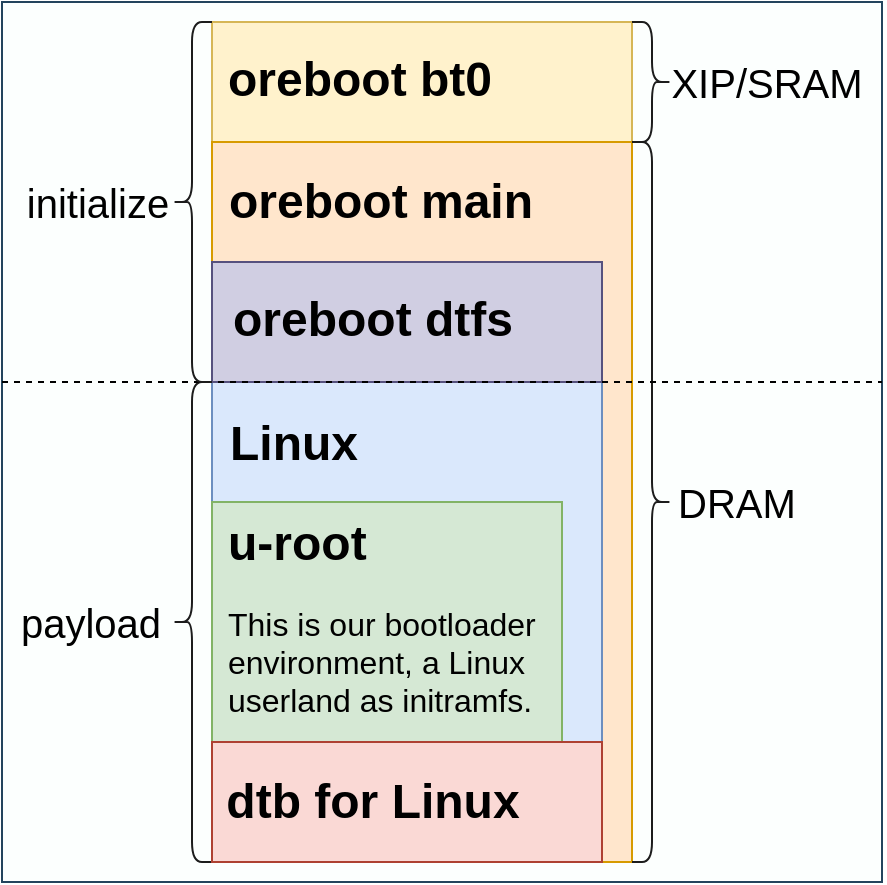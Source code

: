 <mxfile version="22.1.21" type="device">
  <diagram id="5lWKEXr3JgzZcVVuhF66" name="Page-1">
    <mxGraphModel dx="925" dy="541" grid="1" gridSize="10" guides="1" tooltips="1" connect="1" arrows="1" fold="1" page="1" pageScale="1" pageWidth="600" pageHeight="400" math="0" shadow="0">
      <root>
        <mxCell id="0" />
        <mxCell id="1" parent="0" />
        <mxCell id="QHwQKuu1JCrrE1N5jjmt-13" value="_" style="whiteSpace=wrap;html=1;aspect=fixed;fontSize=24;fillColor=#FCFFFE;strokeColor=#23445d;" parent="1" vertex="1">
          <mxGeometry x="100" y="20" width="440" height="440" as="geometry" />
        </mxCell>
        <mxCell id="QHwQKuu1JCrrE1N5jjmt-2" value="" style="rounded=0;whiteSpace=wrap;html=1;fillColor=#fff2cc;strokeColor=#d6b656;" parent="1" vertex="1">
          <mxGeometry x="205" y="30" width="210" height="400" as="geometry" />
        </mxCell>
        <mxCell id="QHwQKuu1JCrrE1N5jjmt-3" value="" style="rounded=0;whiteSpace=wrap;html=1;fillColor=#ffe6cc;strokeColor=#d79b00;" parent="1" vertex="1">
          <mxGeometry x="205" y="90" width="210" height="360" as="geometry" />
        </mxCell>
        <mxCell id="QHwQKuu1JCrrE1N5jjmt-4" value="" style="rounded=0;whiteSpace=wrap;html=1;fillColor=#dae8fc;strokeColor=#6c8ebf;" parent="1" vertex="1">
          <mxGeometry x="205" y="210" width="195" height="180" as="geometry" />
        </mxCell>
        <mxCell id="QHwQKuu1JCrrE1N5jjmt-5" value="" style="rounded=0;whiteSpace=wrap;html=1;fillColor=#d5e8d4;strokeColor=#82b366;" parent="1" vertex="1">
          <mxGeometry x="205" y="270" width="175" height="120" as="geometry" />
        </mxCell>
        <mxCell id="QHwQKuu1JCrrE1N5jjmt-6" value="&lt;h1&gt;u-root&lt;/h1&gt;&lt;div&gt;&lt;font style=&quot;font-size: 16px;&quot;&gt;This is our bootloader environment, a Linux userland as initramfs.&lt;/font&gt;&lt;/div&gt;" style="text;html=1;spacing=5;spacingTop=-20;whiteSpace=wrap;overflow=hidden;rounded=0;fontColor=#000000;" parent="1" vertex="1">
          <mxGeometry x="208" y="271" width="162" height="109" as="geometry" />
        </mxCell>
        <mxCell id="QHwQKuu1JCrrE1N5jjmt-7" value="&lt;font style=&quot;font-size: 24px;&quot;&gt;&lt;b&gt;Linux&lt;/b&gt;&lt;/font&gt;" style="text;html=1;align=center;verticalAlign=middle;whiteSpace=wrap;rounded=0;fontColor=#000000;" parent="1" vertex="1">
          <mxGeometry x="206" y="226" width="80" height="30" as="geometry" />
        </mxCell>
        <mxCell id="QHwQKuu1JCrrE1N5jjmt-8" value="&lt;font style=&quot;font-size: 24px;&quot;&gt;&lt;b&gt;oreboot main&lt;br&gt;&lt;/b&gt;&lt;/font&gt;" style="text;html=1;strokeColor=none;fillColor=none;align=center;verticalAlign=middle;whiteSpace=wrap;rounded=0;fontColor=#000000;" parent="1" vertex="1">
          <mxGeometry x="206" y="105" width="167" height="30" as="geometry" />
        </mxCell>
        <mxCell id="QHwQKuu1JCrrE1N5jjmt-9" value="&lt;font style=&quot;font-size: 24px;&quot;&gt;&lt;b&gt;oreboot bt0&lt;br&gt;&lt;/b&gt;&lt;/font&gt;" style="text;html=1;align=left;verticalAlign=middle;whiteSpace=wrap;rounded=0;fontColor=#000000;" parent="1" vertex="1">
          <mxGeometry x="211" y="44" width="167" height="30" as="geometry" />
        </mxCell>
        <mxCell id="QHwQKuu1JCrrE1N5jjmt-10" value="" style="shape=curlyBracket;whiteSpace=wrap;html=1;rounded=1;fontSize=24;fillColor=#1A1A1A;strokeColor=#1C1C1C;" parent="1" vertex="1">
          <mxGeometry x="185" y="210" width="20" height="240" as="geometry" />
        </mxCell>
        <mxCell id="QHwQKuu1JCrrE1N5jjmt-11" value="payload" style="text;html=1;strokeColor=none;fillColor=none;align=center;verticalAlign=middle;whiteSpace=wrap;rounded=0;fontSize=20;rotation=0;fontColor=#000000;" parent="1" vertex="1">
          <mxGeometry x="104" y="315" width="81" height="30" as="geometry" />
        </mxCell>
        <mxCell id="ACgtkd4QmDNk3ubJpnxe-1" value="" style="rounded=0;whiteSpace=wrap;html=1;fillColor=#d0cee2;strokeColor=#56517e;" parent="1" vertex="1">
          <mxGeometry x="205" y="150" width="195" height="60" as="geometry" />
        </mxCell>
        <mxCell id="ACgtkd4QmDNk3ubJpnxe-2" value="&lt;font style=&quot;font-size: 24px;&quot;&gt;&lt;b&gt;oreboot dtfs&lt;br&gt;&lt;/b&gt;&lt;/font&gt;" style="text;html=1;align=center;verticalAlign=middle;whiteSpace=wrap;rounded=0;fontColor=#000000;" parent="1" vertex="1">
          <mxGeometry x="206" y="164" width="159" height="30" as="geometry" />
        </mxCell>
        <mxCell id="ACgtkd4QmDNk3ubJpnxe-3" value="" style="shape=curlyBracket;whiteSpace=wrap;html=1;rounded=1;flipH=1;fillColor=#1A1A1A;strokeColor=#1C1C1C;" parent="1" vertex="1">
          <mxGeometry x="415" y="90" width="20" height="360" as="geometry" />
        </mxCell>
        <mxCell id="ACgtkd4QmDNk3ubJpnxe-5" value="DRAM" style="text;html=1;strokeColor=none;fillColor=none;align=center;verticalAlign=middle;whiteSpace=wrap;rounded=0;fontSize=20;fontStyle=0;rotation=0;fontColor=#000000;" parent="1" vertex="1">
          <mxGeometry x="435" y="253.75" width="65" height="32.5" as="geometry" />
        </mxCell>
        <mxCell id="ACgtkd4QmDNk3ubJpnxe-7" value="" style="shape=curlyBracket;whiteSpace=wrap;html=1;rounded=1;flipH=1;fontSize=18;fillColor=#1A1A1A;strokeColor=#1C1C1C;" parent="1" vertex="1">
          <mxGeometry x="415" y="30" width="20" height="60" as="geometry" />
        </mxCell>
        <mxCell id="ACgtkd4QmDNk3ubJpnxe-8" value="XIP/SRAM" style="text;html=1;strokeColor=none;fillColor=none;align=center;verticalAlign=middle;whiteSpace=wrap;rounded=0;fontSize=20;rotation=0;fontColor=#000000;" parent="1" vertex="1">
          <mxGeometry x="435" y="42" width="95" height="36" as="geometry" />
        </mxCell>
        <mxCell id="1G0m9fozxYErye_NOQ-Y-1" value="" style="shape=image;verticalLabelPosition=bottom;labelBackgroundColor=default;verticalAlign=top;aspect=fixed;imageAspect=0;image=https://www.linuxboot.org/images/logo.png;" parent="1" vertex="1">
          <mxGeometry x="104" y="217.5" width="84" height="84" as="geometry" />
        </mxCell>
        <mxCell id="1G0m9fozxYErye_NOQ-Y-2" value="" style="shape=image;verticalLabelPosition=bottom;labelBackgroundColor=default;verticalAlign=top;aspect=fixed;imageAspect=0;image=https://github.com/oreboot/oreboot/raw/main/Documentation/img/logo-small.png;" parent="1" vertex="1">
          <mxGeometry x="117.46" y="30" width="67.54" height="77" as="geometry" />
        </mxCell>
        <mxCell id="1G0m9fozxYErye_NOQ-Y-3" value="" style="endArrow=none;dashed=1;html=1;rounded=0;fontSize=20;" parent="1" edge="1">
          <mxGeometry width="50" height="50" relative="1" as="geometry">
            <mxPoint x="100" y="210" as="sourcePoint" />
            <mxPoint x="540" y="210" as="targetPoint" />
          </mxGeometry>
        </mxCell>
        <mxCell id="1G0m9fozxYErye_NOQ-Y-5" value="" style="rounded=0;whiteSpace=wrap;html=1;fillColor=#fad9d5;strokeColor=#ae4132;" parent="1" vertex="1">
          <mxGeometry x="205" y="390" width="195" height="60" as="geometry" />
        </mxCell>
        <mxCell id="1G0m9fozxYErye_NOQ-Y-6" value="&lt;font style=&quot;font-size: 24px;&quot;&gt;&lt;b&gt;dtb for Linux&lt;br&gt;&lt;/b&gt;&lt;/font&gt;" style="text;html=1;strokeColor=none;fillColor=none;align=center;verticalAlign=middle;whiteSpace=wrap;rounded=0;fontColor=#000000;" parent="1" vertex="1">
          <mxGeometry x="206" y="405" width="159" height="30" as="geometry" />
        </mxCell>
        <mxCell id="1G0m9fozxYErye_NOQ-Y-7" value="" style="shape=curlyBracket;whiteSpace=wrap;html=1;rounded=1;fontSize=20;fillColor=#1A1A1A;strokeColor=#1C1C1C;" parent="1" vertex="1">
          <mxGeometry x="185" y="30" width="20" height="180" as="geometry" />
        </mxCell>
        <mxCell id="1G0m9fozxYErye_NOQ-Y-8" value="initialize" style="text;html=1;strokeColor=none;fillColor=none;align=center;verticalAlign=middle;whiteSpace=wrap;rounded=0;fontSize=20;fontColor=#000000;" parent="1" vertex="1">
          <mxGeometry x="108" y="105" width="80" height="30" as="geometry" />
        </mxCell>
        <mxCell id="d5psoZN__Z89esgqziDA-1" value="" style="shape=image;verticalLabelPosition=bottom;labelBackgroundColor=default;verticalAlign=top;aspect=fixed;imageAspect=0;image=https://u-root.org/img/u-root-logo.png;" parent="1" vertex="1">
          <mxGeometry x="105.4" y="345" width="97.94" height="105" as="geometry" />
        </mxCell>
      </root>
    </mxGraphModel>
  </diagram>
</mxfile>
